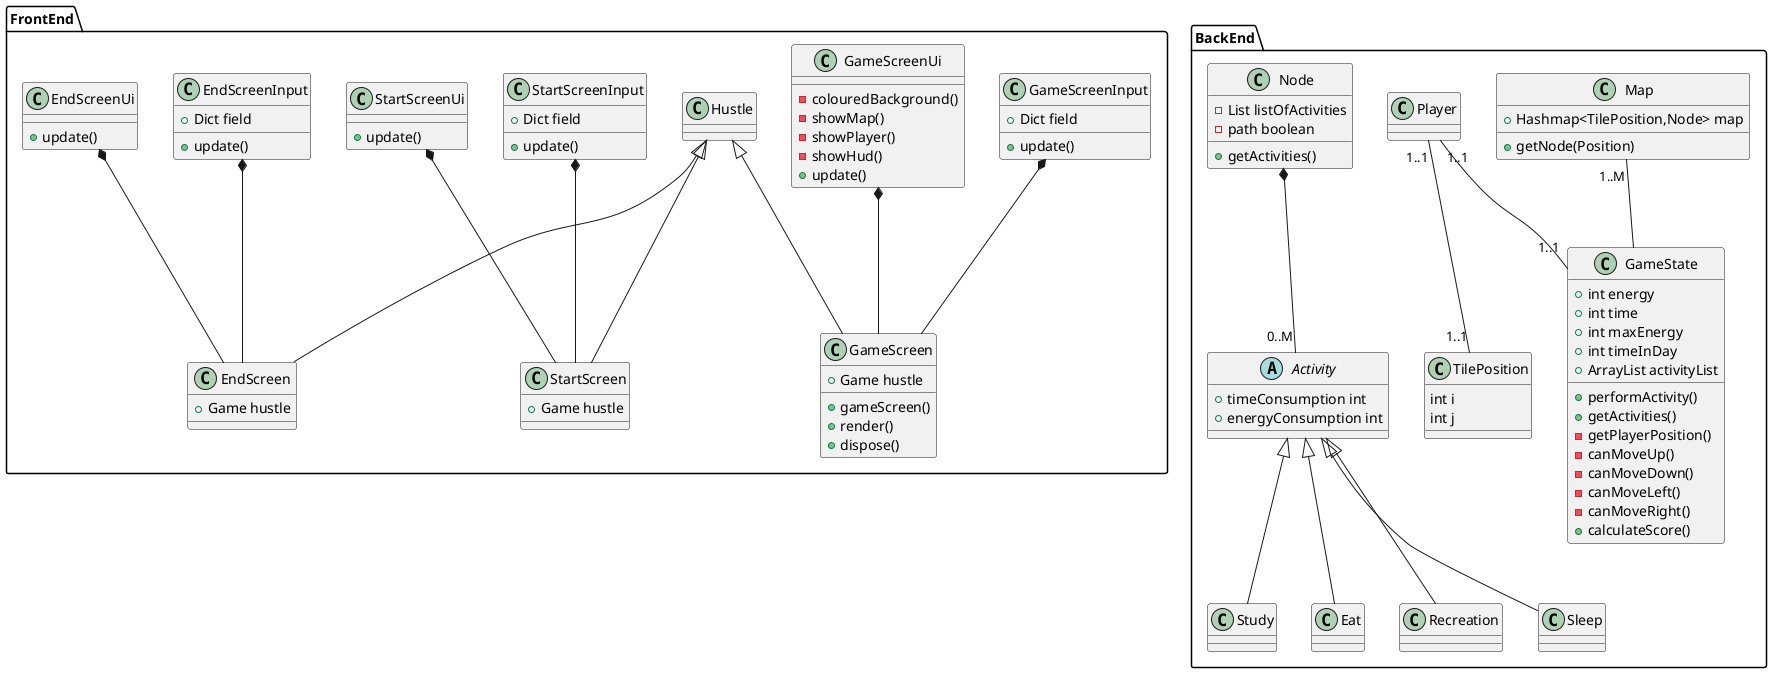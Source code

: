 @startuml

package FrontEnd{
    class Hustle{

    }

    class StartScreen{
    + Game hustle
    }
    class GameScreen{
    + Game hustle
    + gameScreen()
    + render()
    + dispose()
    }

    class EndScreen{
    + Game hustle
    }

    class GameScreenInput{
    +Dict field
    + update()
    }

    class GameScreenUi{
        - colouredBackground()
        - showMap()
        - showPlayer()
        - showHud()
        + update()
        }
    class StartScreenInput{
        +Dict field
        + update()
        }

    class StartScreenUi{
            + update()
            }
    class EndScreenInput{
            +Dict field
            + update()
            }
    class EndScreenUi{
            + update()
            }

    Hustle <|-- GameScreen
    Hustle <|-- StartScreen
    Hustle <|-- EndScreen
    GameScreenUi *-- GameScreen
    GameScreenInput *-- GameScreen
    StartScreenUi *-- StartScreen
    StartScreenInput *-- StartScreen
    EndScreenUi *-- EndScreen
    EndScreenInput *-- EndScreen
}

package BackEnd{
    class Map{
    +Hashmap<TilePosition,Node> map
    +getNode(Position)
    }
    
    
    class Player
    
    class Node{
    - List listOfActivities
    - path boolean
    + getActivities()
    }
    
    class TilePosition{
    int i
    int j
    }
    

    
    class GameState{

    + int energy
    + int time
    + int maxEnergy
    + int timeInDay
    + ArrayList activityList
    + performActivity()
    + getActivities()
    - getPlayerPosition()
    - canMoveUp()
    - canMoveDown()
    - canMoveLeft()
    - canMoveRight()
    + calculateScore()
    }
    
    abstract Activity{
    + timeConsumption int
    + energyConsumption int
    }
    Class Study
    Class Eat
    Class Recreation
    Class Sleep
    
    Activity <|-- Study
    Activity <|-- Eat
    Activity <|-- Recreation
    Activity <|-- Sleep

    Player "1..1" -- "1..1"GameState
    Player "1..1" -- "1..1" TilePosition
    Node *--"0..M" Activity
    Map "1..M"-- GameState
}

@enduml